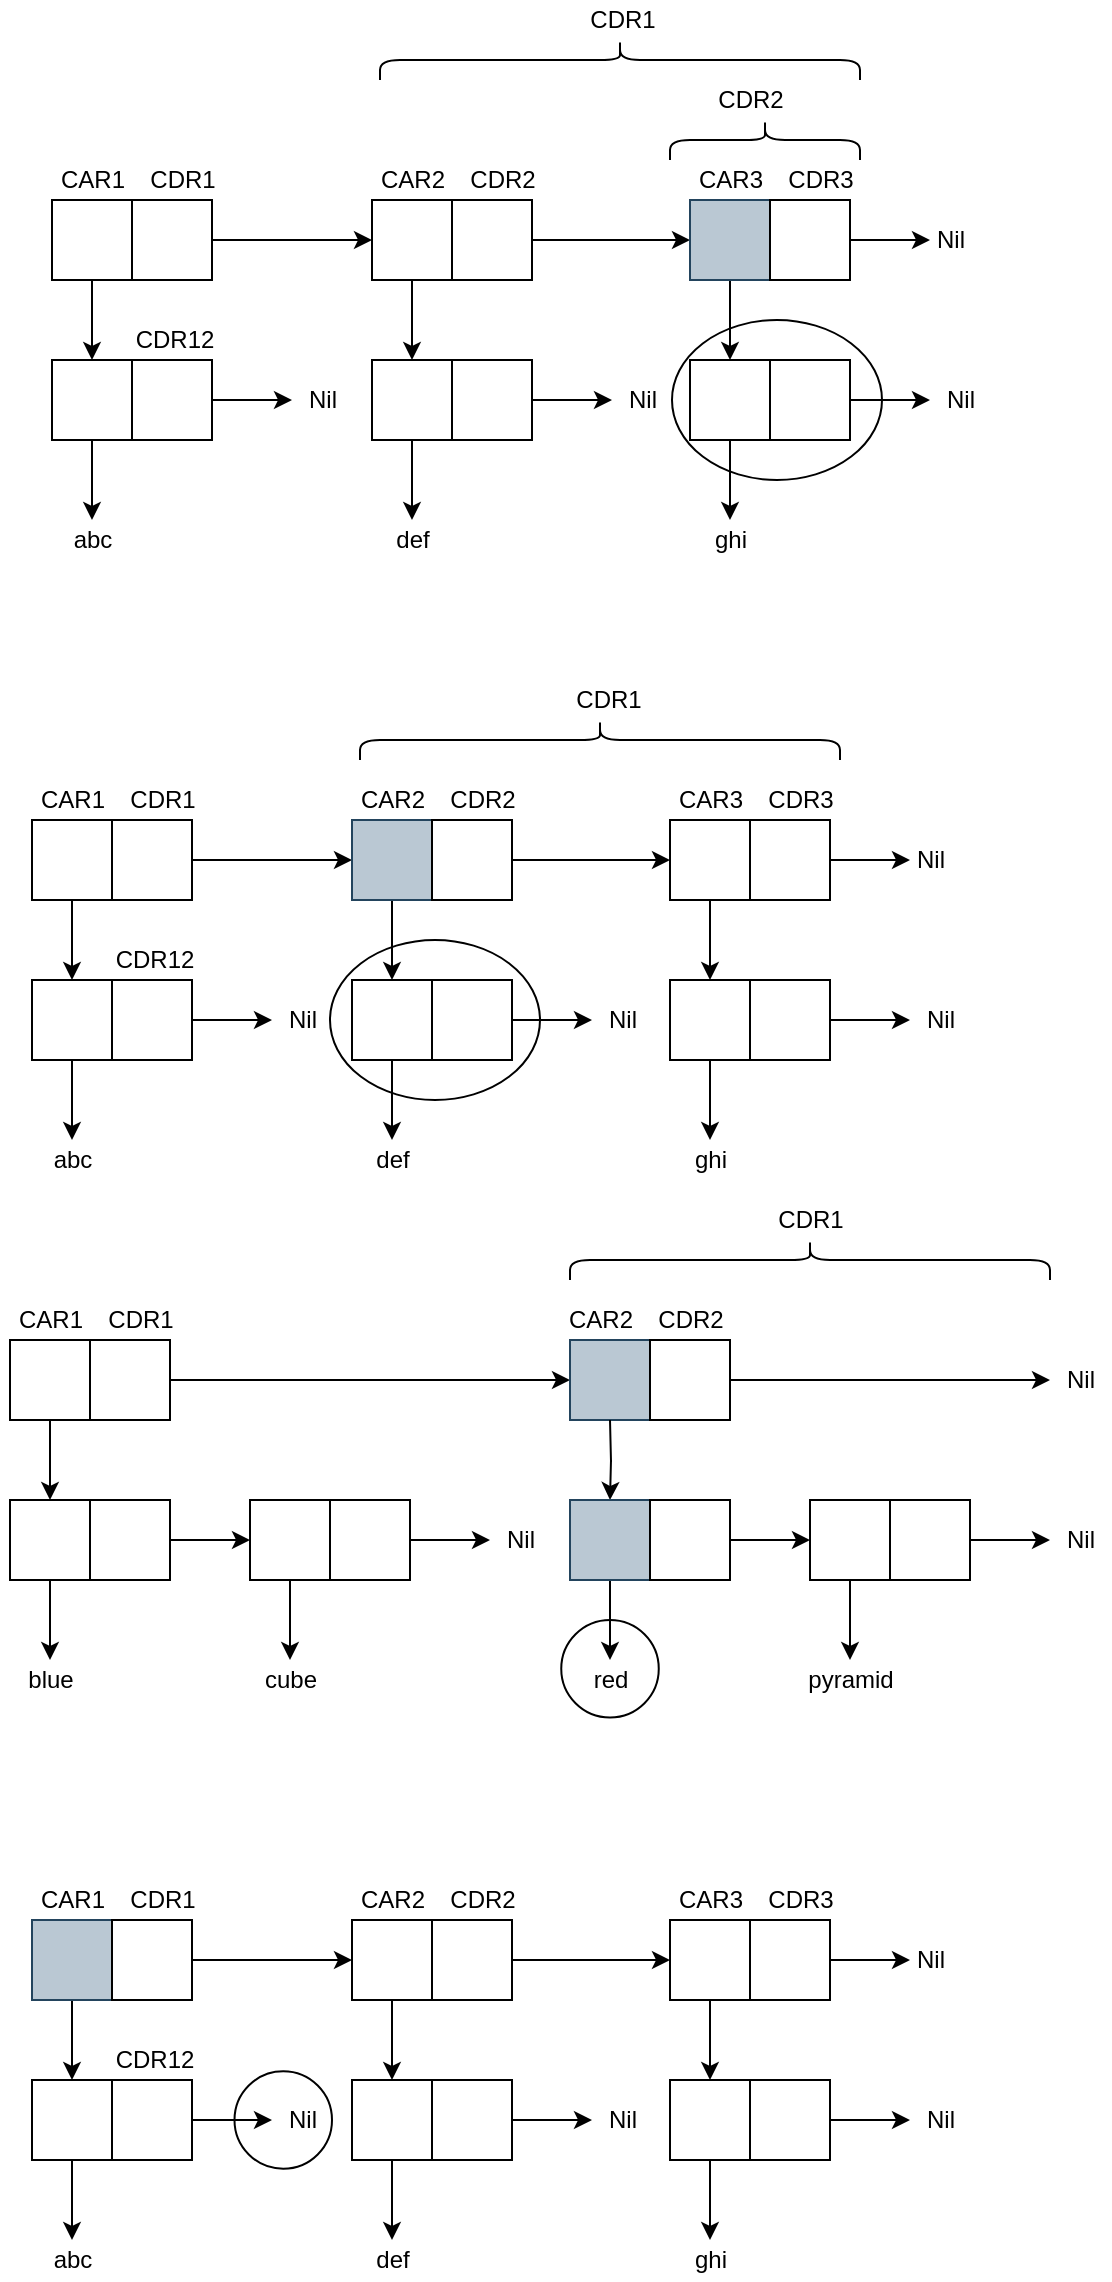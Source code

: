 <mxfile version="13.0.3" type="device"><diagram id="3GHeNU__nRBz_EKlBire" name="Page-1"><mxGraphModel dx="1422" dy="821" grid="1" gridSize="10" guides="1" tooltips="1" connect="1" arrows="1" fold="1" page="1" pageScale="1" pageWidth="827" pageHeight="1169" math="0" shadow="0"><root><mxCell id="0"/><mxCell id="1" parent="0"/><mxCell id="NTrMgIP-Y3dmmtx042QM-3" style="edgeStyle=orthogonalEdgeStyle;rounded=0;orthogonalLoop=1;jettySize=auto;html=1;exitX=0.5;exitY=1;exitDx=0;exitDy=0;" edge="1" parent="1" source="NTrMgIP-Y3dmmtx042QM-1"><mxGeometry relative="1" as="geometry"><mxPoint x="85" y="760" as="targetPoint"/></mxGeometry></mxCell><mxCell id="NTrMgIP-Y3dmmtx042QM-1" value="" style="rounded=0;whiteSpace=wrap;html=1;" vertex="1" parent="1"><mxGeometry x="65" y="680" width="40" height="40" as="geometry"/></mxCell><mxCell id="NTrMgIP-Y3dmmtx042QM-15" style="edgeStyle=orthogonalEdgeStyle;rounded=0;orthogonalLoop=1;jettySize=auto;html=1;exitX=1;exitY=0.5;exitDx=0;exitDy=0;" edge="1" parent="1" source="NTrMgIP-Y3dmmtx042QM-2"><mxGeometry relative="1" as="geometry"><mxPoint x="345" y="700" as="targetPoint"/></mxGeometry></mxCell><mxCell id="NTrMgIP-Y3dmmtx042QM-2" value="" style="rounded=0;whiteSpace=wrap;html=1;" vertex="1" parent="1"><mxGeometry x="105" y="680" width="40" height="40" as="geometry"/></mxCell><mxCell id="NTrMgIP-Y3dmmtx042QM-6" style="edgeStyle=orthogonalEdgeStyle;rounded=0;orthogonalLoop=1;jettySize=auto;html=1;exitX=0.5;exitY=1;exitDx=0;exitDy=0;" edge="1" parent="1" source="NTrMgIP-Y3dmmtx042QM-4"><mxGeometry relative="1" as="geometry"><mxPoint x="85" y="840" as="targetPoint"/></mxGeometry></mxCell><mxCell id="NTrMgIP-Y3dmmtx042QM-4" value="" style="rounded=0;whiteSpace=wrap;html=1;" vertex="1" parent="1"><mxGeometry x="65" y="760" width="40" height="40" as="geometry"/></mxCell><mxCell id="NTrMgIP-Y3dmmtx042QM-8" style="edgeStyle=orthogonalEdgeStyle;rounded=0;orthogonalLoop=1;jettySize=auto;html=1;exitX=1;exitY=0.5;exitDx=0;exitDy=0;" edge="1" parent="1" source="NTrMgIP-Y3dmmtx042QM-5"><mxGeometry relative="1" as="geometry"><mxPoint x="185" y="780" as="targetPoint"/></mxGeometry></mxCell><mxCell id="NTrMgIP-Y3dmmtx042QM-5" value="" style="rounded=0;whiteSpace=wrap;html=1;" vertex="1" parent="1"><mxGeometry x="105" y="760" width="40" height="40" as="geometry"/></mxCell><mxCell id="NTrMgIP-Y3dmmtx042QM-7" value="blue" style="text;html=1;align=center;verticalAlign=middle;resizable=0;points=[];autosize=1;" vertex="1" parent="1"><mxGeometry x="65" y="840" width="40" height="20" as="geometry"/></mxCell><mxCell id="NTrMgIP-Y3dmmtx042QM-12" style="edgeStyle=orthogonalEdgeStyle;rounded=0;orthogonalLoop=1;jettySize=auto;html=1;exitX=0.5;exitY=1;exitDx=0;exitDy=0;entryX=0.5;entryY=0;entryDx=0;entryDy=0;entryPerimeter=0;" edge="1" parent="1" source="NTrMgIP-Y3dmmtx042QM-9" target="NTrMgIP-Y3dmmtx042QM-11"><mxGeometry relative="1" as="geometry"/></mxCell><mxCell id="NTrMgIP-Y3dmmtx042QM-9" value="" style="rounded=0;whiteSpace=wrap;html=1;" vertex="1" parent="1"><mxGeometry x="185" y="760" width="40" height="40" as="geometry"/></mxCell><mxCell id="NTrMgIP-Y3dmmtx042QM-13" style="edgeStyle=orthogonalEdgeStyle;rounded=0;orthogonalLoop=1;jettySize=auto;html=1;exitX=1;exitY=0.5;exitDx=0;exitDy=0;" edge="1" parent="1" source="NTrMgIP-Y3dmmtx042QM-10"><mxGeometry relative="1" as="geometry"><mxPoint x="305" y="780" as="targetPoint"/></mxGeometry></mxCell><mxCell id="NTrMgIP-Y3dmmtx042QM-10" value="" style="rounded=0;whiteSpace=wrap;html=1;" vertex="1" parent="1"><mxGeometry x="225" y="760" width="40" height="40" as="geometry"/></mxCell><mxCell id="NTrMgIP-Y3dmmtx042QM-11" value="cube" style="text;html=1;align=center;verticalAlign=middle;resizable=0;points=[];autosize=1;" vertex="1" parent="1"><mxGeometry x="185" y="840" width="40" height="20" as="geometry"/></mxCell><mxCell id="NTrMgIP-Y3dmmtx042QM-14" value="Nil" style="text;html=1;align=center;verticalAlign=middle;resizable=0;points=[];autosize=1;" vertex="1" parent="1"><mxGeometry x="305" y="770" width="30" height="20" as="geometry"/></mxCell><mxCell id="NTrMgIP-Y3dmmtx042QM-16" value="" style="rounded=0;whiteSpace=wrap;html=1;fillColor=#bac8d3;strokeColor=#23445d;" vertex="1" parent="1"><mxGeometry x="345" y="680" width="40" height="40" as="geometry"/></mxCell><mxCell id="NTrMgIP-Y3dmmtx042QM-30" style="edgeStyle=orthogonalEdgeStyle;rounded=0;orthogonalLoop=1;jettySize=auto;html=1;exitX=1;exitY=0.5;exitDx=0;exitDy=0;" edge="1" parent="1" source="NTrMgIP-Y3dmmtx042QM-17"><mxGeometry relative="1" as="geometry"><mxPoint x="585" y="700" as="targetPoint"/></mxGeometry></mxCell><mxCell id="NTrMgIP-Y3dmmtx042QM-17" value="" style="rounded=0;whiteSpace=wrap;html=1;" vertex="1" parent="1"><mxGeometry x="385" y="680" width="40" height="40" as="geometry"/></mxCell><mxCell id="NTrMgIP-Y3dmmtx042QM-18" style="edgeStyle=orthogonalEdgeStyle;rounded=0;orthogonalLoop=1;jettySize=auto;html=1;exitX=0.5;exitY=1;exitDx=0;exitDy=0;" edge="1" parent="1"><mxGeometry relative="1" as="geometry"><mxPoint x="365" y="760" as="targetPoint"/><mxPoint x="365" y="720" as="sourcePoint"/></mxGeometry></mxCell><mxCell id="NTrMgIP-Y3dmmtx042QM-19" style="edgeStyle=orthogonalEdgeStyle;rounded=0;orthogonalLoop=1;jettySize=auto;html=1;exitX=0.5;exitY=1;exitDx=0;exitDy=0;" edge="1" parent="1" source="NTrMgIP-Y3dmmtx042QM-20"><mxGeometry relative="1" as="geometry"><mxPoint x="365" y="840" as="targetPoint"/></mxGeometry></mxCell><mxCell id="NTrMgIP-Y3dmmtx042QM-20" value="" style="rounded=0;whiteSpace=wrap;html=1;fillColor=#bac8d3;strokeColor=#23445d;" vertex="1" parent="1"><mxGeometry x="345" y="760" width="40" height="40" as="geometry"/></mxCell><mxCell id="NTrMgIP-Y3dmmtx042QM-21" style="edgeStyle=orthogonalEdgeStyle;rounded=0;orthogonalLoop=1;jettySize=auto;html=1;exitX=1;exitY=0.5;exitDx=0;exitDy=0;" edge="1" parent="1" source="NTrMgIP-Y3dmmtx042QM-22"><mxGeometry relative="1" as="geometry"><mxPoint x="465" y="780" as="targetPoint"/></mxGeometry></mxCell><mxCell id="NTrMgIP-Y3dmmtx042QM-22" value="" style="rounded=0;whiteSpace=wrap;html=1;" vertex="1" parent="1"><mxGeometry x="385" y="760" width="40" height="40" as="geometry"/></mxCell><mxCell id="NTrMgIP-Y3dmmtx042QM-23" value="red" style="text;html=1;align=center;verticalAlign=middle;resizable=0;points=[];autosize=1;" vertex="1" parent="1"><mxGeometry x="350" y="840" width="30" height="20" as="geometry"/></mxCell><mxCell id="NTrMgIP-Y3dmmtx042QM-24" style="edgeStyle=orthogonalEdgeStyle;rounded=0;orthogonalLoop=1;jettySize=auto;html=1;exitX=0.5;exitY=1;exitDx=0;exitDy=0;entryX=0.5;entryY=0;entryDx=0;entryDy=0;entryPerimeter=0;" edge="1" parent="1" source="NTrMgIP-Y3dmmtx042QM-25" target="NTrMgIP-Y3dmmtx042QM-28"><mxGeometry relative="1" as="geometry"/></mxCell><mxCell id="NTrMgIP-Y3dmmtx042QM-25" value="" style="rounded=0;whiteSpace=wrap;html=1;" vertex="1" parent="1"><mxGeometry x="465" y="760" width="40" height="40" as="geometry"/></mxCell><mxCell id="NTrMgIP-Y3dmmtx042QM-26" style="edgeStyle=orthogonalEdgeStyle;rounded=0;orthogonalLoop=1;jettySize=auto;html=1;exitX=1;exitY=0.5;exitDx=0;exitDy=0;" edge="1" parent="1" source="NTrMgIP-Y3dmmtx042QM-27"><mxGeometry relative="1" as="geometry"><mxPoint x="585" y="780" as="targetPoint"/></mxGeometry></mxCell><mxCell id="NTrMgIP-Y3dmmtx042QM-27" value="" style="rounded=0;whiteSpace=wrap;html=1;" vertex="1" parent="1"><mxGeometry x="505" y="760" width="40" height="40" as="geometry"/></mxCell><mxCell id="NTrMgIP-Y3dmmtx042QM-28" value="pyramid" style="text;html=1;align=center;verticalAlign=middle;resizable=0;points=[];autosize=1;" vertex="1" parent="1"><mxGeometry x="455" y="840" width="60" height="20" as="geometry"/></mxCell><mxCell id="NTrMgIP-Y3dmmtx042QM-29" value="Nil" style="text;html=1;align=center;verticalAlign=middle;resizable=0;points=[];autosize=1;" vertex="1" parent="1"><mxGeometry x="585" y="770" width="30" height="20" as="geometry"/></mxCell><mxCell id="NTrMgIP-Y3dmmtx042QM-31" value="Nil" style="text;html=1;align=center;verticalAlign=middle;resizable=0;points=[];autosize=1;" vertex="1" parent="1"><mxGeometry x="585" y="690" width="30" height="20" as="geometry"/></mxCell><mxCell id="NTrMgIP-Y3dmmtx042QM-32" value="" style="shape=curlyBracket;whiteSpace=wrap;html=1;rounded=1;rotation=90;" vertex="1" parent="1"><mxGeometry x="455" y="520" width="20" height="240" as="geometry"/></mxCell><mxCell id="NTrMgIP-Y3dmmtx042QM-33" value="CDR1" style="text;html=1;align=center;verticalAlign=middle;resizable=0;points=[];autosize=1;" vertex="1" parent="1"><mxGeometry x="440" y="610" width="50" height="20" as="geometry"/></mxCell><mxCell id="NTrMgIP-Y3dmmtx042QM-34" value="CDR1" style="text;html=1;align=center;verticalAlign=middle;resizable=0;points=[];autosize=1;" vertex="1" parent="1"><mxGeometry x="105" y="660" width="50" height="20" as="geometry"/></mxCell><mxCell id="NTrMgIP-Y3dmmtx042QM-35" value="CAR1" style="text;html=1;align=center;verticalAlign=middle;resizable=0;points=[];autosize=1;" vertex="1" parent="1"><mxGeometry x="60" y="660" width="50" height="20" as="geometry"/></mxCell><mxCell id="NTrMgIP-Y3dmmtx042QM-36" value="CDR2" style="text;html=1;align=center;verticalAlign=middle;resizable=0;points=[];autosize=1;" vertex="1" parent="1"><mxGeometry x="380" y="660" width="50" height="20" as="geometry"/></mxCell><mxCell id="NTrMgIP-Y3dmmtx042QM-37" value="CAR2" style="text;html=1;align=center;verticalAlign=middle;resizable=0;points=[];autosize=1;" vertex="1" parent="1"><mxGeometry x="335" y="660" width="50" height="20" as="geometry"/></mxCell><mxCell id="NTrMgIP-Y3dmmtx042QM-39" value="" style="ellipse;whiteSpace=wrap;html=1;aspect=fixed;fillOpacity=0;" vertex="1" parent="1"><mxGeometry x="340.63" y="820" width="48.75" height="48.75" as="geometry"/></mxCell><mxCell id="NTrMgIP-Y3dmmtx042QM-44" style="edgeStyle=orthogonalEdgeStyle;rounded=0;orthogonalLoop=1;jettySize=auto;html=1;exitX=0.5;exitY=1;exitDx=0;exitDy=0;" edge="1" parent="1" source="NTrMgIP-Y3dmmtx042QM-45"><mxGeometry relative="1" as="geometry"><mxPoint x="96" y="1050" as="targetPoint"/></mxGeometry></mxCell><mxCell id="NTrMgIP-Y3dmmtx042QM-45" value="" style="rounded=0;whiteSpace=wrap;html=1;fillColor=#bac8d3;strokeColor=#23445d;" vertex="1" parent="1"><mxGeometry x="76" y="970" width="40" height="40" as="geometry"/></mxCell><mxCell id="NTrMgIP-Y3dmmtx042QM-46" style="edgeStyle=orthogonalEdgeStyle;rounded=0;orthogonalLoop=1;jettySize=auto;html=1;exitX=1;exitY=0.5;exitDx=0;exitDy=0;entryX=0;entryY=0.5;entryDx=0;entryDy=0;" edge="1" parent="1" source="NTrMgIP-Y3dmmtx042QM-47" target="NTrMgIP-Y3dmmtx042QM-94"><mxGeometry relative="1" as="geometry"><mxPoint x="241" y="990" as="targetPoint"/></mxGeometry></mxCell><mxCell id="NTrMgIP-Y3dmmtx042QM-47" value="" style="rounded=0;whiteSpace=wrap;html=1;" vertex="1" parent="1"><mxGeometry x="116" y="970" width="40" height="40" as="geometry"/></mxCell><mxCell id="NTrMgIP-Y3dmmtx042QM-48" style="edgeStyle=orthogonalEdgeStyle;rounded=0;orthogonalLoop=1;jettySize=auto;html=1;exitX=0.5;exitY=1;exitDx=0;exitDy=0;" edge="1" parent="1" source="NTrMgIP-Y3dmmtx042QM-49"><mxGeometry relative="1" as="geometry"><mxPoint x="96" y="1130" as="targetPoint"/></mxGeometry></mxCell><mxCell id="NTrMgIP-Y3dmmtx042QM-49" value="" style="rounded=0;whiteSpace=wrap;html=1;" vertex="1" parent="1"><mxGeometry x="76" y="1050" width="40" height="40" as="geometry"/></mxCell><mxCell id="NTrMgIP-Y3dmmtx042QM-50" style="edgeStyle=orthogonalEdgeStyle;rounded=0;orthogonalLoop=1;jettySize=auto;html=1;exitX=1;exitY=0.5;exitDx=0;exitDy=0;" edge="1" parent="1" source="NTrMgIP-Y3dmmtx042QM-51"><mxGeometry relative="1" as="geometry"><mxPoint x="196" y="1070" as="targetPoint"/></mxGeometry></mxCell><mxCell id="NTrMgIP-Y3dmmtx042QM-51" value="" style="rounded=0;whiteSpace=wrap;html=1;" vertex="1" parent="1"><mxGeometry x="116" y="1050" width="40" height="40" as="geometry"/></mxCell><mxCell id="NTrMgIP-Y3dmmtx042QM-52" value="abc" style="text;html=1;align=center;verticalAlign=middle;resizable=0;points=[];autosize=1;" vertex="1" parent="1"><mxGeometry x="81" y="1130" width="30" height="20" as="geometry"/></mxCell><mxCell id="NTrMgIP-Y3dmmtx042QM-53" style="edgeStyle=orthogonalEdgeStyle;rounded=0;orthogonalLoop=1;jettySize=auto;html=1;exitX=0.5;exitY=1;exitDx=0;exitDy=0;entryX=0.5;entryY=0;entryDx=0;entryDy=0;entryPerimeter=0;" edge="1" parent="1" target="NTrMgIP-Y3dmmtx042QM-57"><mxGeometry relative="1" as="geometry"><mxPoint x="215" y="550" as="sourcePoint"/></mxGeometry></mxCell><mxCell id="NTrMgIP-Y3dmmtx042QM-58" value="Nil" style="text;html=1;align=center;verticalAlign=middle;resizable=0;points=[];autosize=1;" vertex="1" parent="1"><mxGeometry x="196" y="1060" width="30" height="20" as="geometry"/></mxCell><mxCell id="NTrMgIP-Y3dmmtx042QM-76" value="CDR1" style="text;html=1;align=center;verticalAlign=middle;resizable=0;points=[];autosize=1;" vertex="1" parent="1"><mxGeometry x="116" y="950" width="50" height="20" as="geometry"/></mxCell><mxCell id="NTrMgIP-Y3dmmtx042QM-77" value="CAR1" style="text;html=1;align=center;verticalAlign=middle;resizable=0;points=[];autosize=1;" vertex="1" parent="1"><mxGeometry x="71" y="950" width="50" height="20" as="geometry"/></mxCell><mxCell id="NTrMgIP-Y3dmmtx042QM-93" style="edgeStyle=orthogonalEdgeStyle;rounded=0;orthogonalLoop=1;jettySize=auto;html=1;exitX=0.5;exitY=1;exitDx=0;exitDy=0;" edge="1" parent="1" source="NTrMgIP-Y3dmmtx042QM-94"><mxGeometry relative="1" as="geometry"><mxPoint x="256" y="1050" as="targetPoint"/></mxGeometry></mxCell><mxCell id="NTrMgIP-Y3dmmtx042QM-94" value="" style="rounded=0;whiteSpace=wrap;html=1;" vertex="1" parent="1"><mxGeometry x="236" y="970" width="40" height="40" as="geometry"/></mxCell><mxCell id="NTrMgIP-Y3dmmtx042QM-116" style="edgeStyle=orthogonalEdgeStyle;rounded=0;orthogonalLoop=1;jettySize=auto;html=1;exitX=1;exitY=0.5;exitDx=0;exitDy=0;entryX=0;entryY=0.5;entryDx=0;entryDy=0;" edge="1" parent="1" source="NTrMgIP-Y3dmmtx042QM-96" target="NTrMgIP-Y3dmmtx042QM-106"><mxGeometry relative="1" as="geometry"/></mxCell><mxCell id="NTrMgIP-Y3dmmtx042QM-96" value="" style="rounded=0;whiteSpace=wrap;html=1;" vertex="1" parent="1"><mxGeometry x="276" y="970" width="40" height="40" as="geometry"/></mxCell><mxCell id="NTrMgIP-Y3dmmtx042QM-97" style="edgeStyle=orthogonalEdgeStyle;rounded=0;orthogonalLoop=1;jettySize=auto;html=1;exitX=0.5;exitY=1;exitDx=0;exitDy=0;" edge="1" parent="1" source="NTrMgIP-Y3dmmtx042QM-98"><mxGeometry relative="1" as="geometry"><mxPoint x="256" y="1130" as="targetPoint"/></mxGeometry></mxCell><mxCell id="NTrMgIP-Y3dmmtx042QM-98" value="" style="rounded=0;whiteSpace=wrap;html=1;" vertex="1" parent="1"><mxGeometry x="236" y="1050" width="40" height="40" as="geometry"/></mxCell><mxCell id="NTrMgIP-Y3dmmtx042QM-99" style="edgeStyle=orthogonalEdgeStyle;rounded=0;orthogonalLoop=1;jettySize=auto;html=1;exitX=1;exitY=0.5;exitDx=0;exitDy=0;" edge="1" parent="1" source="NTrMgIP-Y3dmmtx042QM-100"><mxGeometry relative="1" as="geometry"><mxPoint x="356" y="1070" as="targetPoint"/></mxGeometry></mxCell><mxCell id="NTrMgIP-Y3dmmtx042QM-100" value="" style="rounded=0;whiteSpace=wrap;html=1;" vertex="1" parent="1"><mxGeometry x="276" y="1050" width="40" height="40" as="geometry"/></mxCell><mxCell id="NTrMgIP-Y3dmmtx042QM-101" value="def" style="text;html=1;align=center;verticalAlign=middle;resizable=0;points=[];autosize=1;" vertex="1" parent="1"><mxGeometry x="241" y="1130" width="30" height="20" as="geometry"/></mxCell><mxCell id="NTrMgIP-Y3dmmtx042QM-102" value="Nil" style="text;html=1;align=center;verticalAlign=middle;resizable=0;points=[];autosize=1;" vertex="1" parent="1"><mxGeometry x="356" y="1060" width="30" height="20" as="geometry"/></mxCell><mxCell id="NTrMgIP-Y3dmmtx042QM-103" value="CDR2" style="text;html=1;align=center;verticalAlign=middle;resizable=0;points=[];autosize=1;" vertex="1" parent="1"><mxGeometry x="276" y="950" width="50" height="20" as="geometry"/></mxCell><mxCell id="NTrMgIP-Y3dmmtx042QM-104" value="CAR2" style="text;html=1;align=center;verticalAlign=middle;resizable=0;points=[];autosize=1;" vertex="1" parent="1"><mxGeometry x="231" y="950" width="50" height="20" as="geometry"/></mxCell><mxCell id="NTrMgIP-Y3dmmtx042QM-105" style="edgeStyle=orthogonalEdgeStyle;rounded=0;orthogonalLoop=1;jettySize=auto;html=1;exitX=0.5;exitY=1;exitDx=0;exitDy=0;" edge="1" parent="1" source="NTrMgIP-Y3dmmtx042QM-106"><mxGeometry relative="1" as="geometry"><mxPoint x="415" y="1050" as="targetPoint"/></mxGeometry></mxCell><mxCell id="NTrMgIP-Y3dmmtx042QM-106" value="" style="rounded=0;whiteSpace=wrap;html=1;" vertex="1" parent="1"><mxGeometry x="395" y="970" width="40" height="40" as="geometry"/></mxCell><mxCell id="NTrMgIP-Y3dmmtx042QM-117" style="edgeStyle=orthogonalEdgeStyle;rounded=0;orthogonalLoop=1;jettySize=auto;html=1;exitX=1;exitY=0.5;exitDx=0;exitDy=0;" edge="1" parent="1" source="NTrMgIP-Y3dmmtx042QM-107"><mxGeometry relative="1" as="geometry"><mxPoint x="515" y="990" as="targetPoint"/></mxGeometry></mxCell><mxCell id="NTrMgIP-Y3dmmtx042QM-107" value="" style="rounded=0;whiteSpace=wrap;html=1;" vertex="1" parent="1"><mxGeometry x="435" y="970" width="40" height="40" as="geometry"/></mxCell><mxCell id="NTrMgIP-Y3dmmtx042QM-108" style="edgeStyle=orthogonalEdgeStyle;rounded=0;orthogonalLoop=1;jettySize=auto;html=1;exitX=0.5;exitY=1;exitDx=0;exitDy=0;" edge="1" parent="1" source="NTrMgIP-Y3dmmtx042QM-109"><mxGeometry relative="1" as="geometry"><mxPoint x="415" y="1130" as="targetPoint"/></mxGeometry></mxCell><mxCell id="NTrMgIP-Y3dmmtx042QM-109" value="" style="rounded=0;whiteSpace=wrap;html=1;" vertex="1" parent="1"><mxGeometry x="395" y="1050" width="40" height="40" as="geometry"/></mxCell><mxCell id="NTrMgIP-Y3dmmtx042QM-110" style="edgeStyle=orthogonalEdgeStyle;rounded=0;orthogonalLoop=1;jettySize=auto;html=1;exitX=1;exitY=0.5;exitDx=0;exitDy=0;" edge="1" parent="1" source="NTrMgIP-Y3dmmtx042QM-111"><mxGeometry relative="1" as="geometry"><mxPoint x="515" y="1070" as="targetPoint"/></mxGeometry></mxCell><mxCell id="NTrMgIP-Y3dmmtx042QM-111" value="" style="rounded=0;whiteSpace=wrap;html=1;" vertex="1" parent="1"><mxGeometry x="435" y="1050" width="40" height="40" as="geometry"/></mxCell><mxCell id="NTrMgIP-Y3dmmtx042QM-112" value="ghi" style="text;html=1;align=center;verticalAlign=middle;resizable=0;points=[];autosize=1;" vertex="1" parent="1"><mxGeometry x="400" y="1130" width="30" height="20" as="geometry"/></mxCell><mxCell id="NTrMgIP-Y3dmmtx042QM-113" value="Nil" style="text;html=1;align=center;verticalAlign=middle;resizable=0;points=[];autosize=1;" vertex="1" parent="1"><mxGeometry x="515" y="1060" width="30" height="20" as="geometry"/></mxCell><mxCell id="NTrMgIP-Y3dmmtx042QM-114" value="CDR3" style="text;html=1;align=center;verticalAlign=middle;resizable=0;points=[];autosize=1;" vertex="1" parent="1"><mxGeometry x="435" y="950" width="50" height="20" as="geometry"/></mxCell><mxCell id="NTrMgIP-Y3dmmtx042QM-115" value="CAR3" style="text;html=1;align=center;verticalAlign=middle;resizable=0;points=[];autosize=1;" vertex="1" parent="1"><mxGeometry x="390" y="950" width="50" height="20" as="geometry"/></mxCell><mxCell id="NTrMgIP-Y3dmmtx042QM-118" value="Nil" style="text;html=1;align=center;verticalAlign=middle;resizable=0;points=[];autosize=1;" vertex="1" parent="1"><mxGeometry x="510" y="980" width="30" height="20" as="geometry"/></mxCell><mxCell id="NTrMgIP-Y3dmmtx042QM-119" value="" style="ellipse;whiteSpace=wrap;html=1;aspect=fixed;fillOpacity=0;" vertex="1" parent="1"><mxGeometry x="177.25" y="1045.63" width="48.75" height="48.75" as="geometry"/></mxCell><mxCell id="NTrMgIP-Y3dmmtx042QM-120" value="CDR12" style="text;html=1;align=center;verticalAlign=middle;resizable=0;points=[];autosize=1;" vertex="1" parent="1"><mxGeometry x="112" y="1030" width="50" height="20" as="geometry"/></mxCell><mxCell id="NTrMgIP-Y3dmmtx042QM-121" style="edgeStyle=orthogonalEdgeStyle;rounded=0;orthogonalLoop=1;jettySize=auto;html=1;exitX=0.5;exitY=1;exitDx=0;exitDy=0;" edge="1" parent="1" source="NTrMgIP-Y3dmmtx042QM-122"><mxGeometry relative="1" as="geometry"><mxPoint x="96" y="500" as="targetPoint"/></mxGeometry></mxCell><mxCell id="NTrMgIP-Y3dmmtx042QM-122" value="" style="rounded=0;whiteSpace=wrap;html=1;" vertex="1" parent="1"><mxGeometry x="76" y="420" width="40" height="40" as="geometry"/></mxCell><mxCell id="NTrMgIP-Y3dmmtx042QM-123" style="edgeStyle=orthogonalEdgeStyle;rounded=0;orthogonalLoop=1;jettySize=auto;html=1;exitX=1;exitY=0.5;exitDx=0;exitDy=0;entryX=0;entryY=0.5;entryDx=0;entryDy=0;" edge="1" parent="1" source="NTrMgIP-Y3dmmtx042QM-124" target="NTrMgIP-Y3dmmtx042QM-134"><mxGeometry relative="1" as="geometry"><mxPoint x="241" y="440" as="targetPoint"/></mxGeometry></mxCell><mxCell id="NTrMgIP-Y3dmmtx042QM-124" value="" style="rounded=0;whiteSpace=wrap;html=1;" vertex="1" parent="1"><mxGeometry x="116" y="420" width="40" height="40" as="geometry"/></mxCell><mxCell id="NTrMgIP-Y3dmmtx042QM-125" style="edgeStyle=orthogonalEdgeStyle;rounded=0;orthogonalLoop=1;jettySize=auto;html=1;exitX=0.5;exitY=1;exitDx=0;exitDy=0;" edge="1" parent="1" source="NTrMgIP-Y3dmmtx042QM-126"><mxGeometry relative="1" as="geometry"><mxPoint x="96" y="580" as="targetPoint"/></mxGeometry></mxCell><mxCell id="NTrMgIP-Y3dmmtx042QM-126" value="" style="rounded=0;whiteSpace=wrap;html=1;" vertex="1" parent="1"><mxGeometry x="76" y="500" width="40" height="40" as="geometry"/></mxCell><mxCell id="NTrMgIP-Y3dmmtx042QM-127" style="edgeStyle=orthogonalEdgeStyle;rounded=0;orthogonalLoop=1;jettySize=auto;html=1;exitX=1;exitY=0.5;exitDx=0;exitDy=0;" edge="1" parent="1" source="NTrMgIP-Y3dmmtx042QM-128"><mxGeometry relative="1" as="geometry"><mxPoint x="196" y="520" as="targetPoint"/></mxGeometry></mxCell><mxCell id="NTrMgIP-Y3dmmtx042QM-128" value="" style="rounded=0;whiteSpace=wrap;html=1;" vertex="1" parent="1"><mxGeometry x="116" y="500" width="40" height="40" as="geometry"/></mxCell><mxCell id="NTrMgIP-Y3dmmtx042QM-129" value="abc" style="text;html=1;align=center;verticalAlign=middle;resizable=0;points=[];autosize=1;" vertex="1" parent="1"><mxGeometry x="81" y="580" width="30" height="20" as="geometry"/></mxCell><mxCell id="NTrMgIP-Y3dmmtx042QM-130" value="Nil" style="text;html=1;align=center;verticalAlign=middle;resizable=0;points=[];autosize=1;" vertex="1" parent="1"><mxGeometry x="196" y="510" width="30" height="20" as="geometry"/></mxCell><mxCell id="NTrMgIP-Y3dmmtx042QM-131" value="CDR1" style="text;html=1;align=center;verticalAlign=middle;resizable=0;points=[];autosize=1;" vertex="1" parent="1"><mxGeometry x="116" y="400" width="50" height="20" as="geometry"/></mxCell><mxCell id="NTrMgIP-Y3dmmtx042QM-132" value="CAR1" style="text;html=1;align=center;verticalAlign=middle;resizable=0;points=[];autosize=1;" vertex="1" parent="1"><mxGeometry x="71" y="400" width="50" height="20" as="geometry"/></mxCell><mxCell id="NTrMgIP-Y3dmmtx042QM-133" style="edgeStyle=orthogonalEdgeStyle;rounded=0;orthogonalLoop=1;jettySize=auto;html=1;exitX=0.5;exitY=1;exitDx=0;exitDy=0;" edge="1" parent="1" source="NTrMgIP-Y3dmmtx042QM-134"><mxGeometry relative="1" as="geometry"><mxPoint x="256" y="500" as="targetPoint"/></mxGeometry></mxCell><mxCell id="NTrMgIP-Y3dmmtx042QM-134" value="" style="rounded=0;whiteSpace=wrap;html=1;fillColor=#bac8d3;strokeColor=#23445d;" vertex="1" parent="1"><mxGeometry x="236" y="420" width="40" height="40" as="geometry"/></mxCell><mxCell id="NTrMgIP-Y3dmmtx042QM-135" style="edgeStyle=orthogonalEdgeStyle;rounded=0;orthogonalLoop=1;jettySize=auto;html=1;exitX=1;exitY=0.5;exitDx=0;exitDy=0;entryX=0;entryY=0.5;entryDx=0;entryDy=0;" edge="1" parent="1" source="NTrMgIP-Y3dmmtx042QM-136" target="NTrMgIP-Y3dmmtx042QM-146"><mxGeometry relative="1" as="geometry"/></mxCell><mxCell id="NTrMgIP-Y3dmmtx042QM-136" value="" style="rounded=0;whiteSpace=wrap;html=1;" vertex="1" parent="1"><mxGeometry x="276" y="420" width="40" height="40" as="geometry"/></mxCell><mxCell id="NTrMgIP-Y3dmmtx042QM-137" style="edgeStyle=orthogonalEdgeStyle;rounded=0;orthogonalLoop=1;jettySize=auto;html=1;exitX=0.5;exitY=1;exitDx=0;exitDy=0;" edge="1" parent="1" source="NTrMgIP-Y3dmmtx042QM-138"><mxGeometry relative="1" as="geometry"><mxPoint x="256" y="580" as="targetPoint"/></mxGeometry></mxCell><mxCell id="NTrMgIP-Y3dmmtx042QM-138" value="" style="rounded=0;whiteSpace=wrap;html=1;" vertex="1" parent="1"><mxGeometry x="236" y="500" width="40" height="40" as="geometry"/></mxCell><mxCell id="NTrMgIP-Y3dmmtx042QM-139" style="edgeStyle=orthogonalEdgeStyle;rounded=0;orthogonalLoop=1;jettySize=auto;html=1;exitX=1;exitY=0.5;exitDx=0;exitDy=0;" edge="1" parent="1" source="NTrMgIP-Y3dmmtx042QM-140"><mxGeometry relative="1" as="geometry"><mxPoint x="356" y="520" as="targetPoint"/></mxGeometry></mxCell><mxCell id="NTrMgIP-Y3dmmtx042QM-140" value="" style="rounded=0;whiteSpace=wrap;html=1;" vertex="1" parent="1"><mxGeometry x="276" y="500" width="40" height="40" as="geometry"/></mxCell><mxCell id="NTrMgIP-Y3dmmtx042QM-141" value="def" style="text;html=1;align=center;verticalAlign=middle;resizable=0;points=[];autosize=1;" vertex="1" parent="1"><mxGeometry x="241" y="580" width="30" height="20" as="geometry"/></mxCell><mxCell id="NTrMgIP-Y3dmmtx042QM-142" value="Nil" style="text;html=1;align=center;verticalAlign=middle;resizable=0;points=[];autosize=1;" vertex="1" parent="1"><mxGeometry x="356" y="510" width="30" height="20" as="geometry"/></mxCell><mxCell id="NTrMgIP-Y3dmmtx042QM-143" value="CDR2" style="text;html=1;align=center;verticalAlign=middle;resizable=0;points=[];autosize=1;" vertex="1" parent="1"><mxGeometry x="276" y="400" width="50" height="20" as="geometry"/></mxCell><mxCell id="NTrMgIP-Y3dmmtx042QM-144" value="CAR2" style="text;html=1;align=center;verticalAlign=middle;resizable=0;points=[];autosize=1;" vertex="1" parent="1"><mxGeometry x="231" y="400" width="50" height="20" as="geometry"/></mxCell><mxCell id="NTrMgIP-Y3dmmtx042QM-145" style="edgeStyle=orthogonalEdgeStyle;rounded=0;orthogonalLoop=1;jettySize=auto;html=1;exitX=0.5;exitY=1;exitDx=0;exitDy=0;" edge="1" parent="1" source="NTrMgIP-Y3dmmtx042QM-146"><mxGeometry relative="1" as="geometry"><mxPoint x="415" y="500" as="targetPoint"/></mxGeometry></mxCell><mxCell id="NTrMgIP-Y3dmmtx042QM-146" value="" style="rounded=0;whiteSpace=wrap;html=1;" vertex="1" parent="1"><mxGeometry x="395" y="420" width="40" height="40" as="geometry"/></mxCell><mxCell id="NTrMgIP-Y3dmmtx042QM-147" style="edgeStyle=orthogonalEdgeStyle;rounded=0;orthogonalLoop=1;jettySize=auto;html=1;exitX=1;exitY=0.5;exitDx=0;exitDy=0;" edge="1" parent="1" source="NTrMgIP-Y3dmmtx042QM-148"><mxGeometry relative="1" as="geometry"><mxPoint x="515" y="440" as="targetPoint"/></mxGeometry></mxCell><mxCell id="NTrMgIP-Y3dmmtx042QM-148" value="" style="rounded=0;whiteSpace=wrap;html=1;" vertex="1" parent="1"><mxGeometry x="435" y="420" width="40" height="40" as="geometry"/></mxCell><mxCell id="NTrMgIP-Y3dmmtx042QM-149" style="edgeStyle=orthogonalEdgeStyle;rounded=0;orthogonalLoop=1;jettySize=auto;html=1;exitX=0.5;exitY=1;exitDx=0;exitDy=0;" edge="1" parent="1" source="NTrMgIP-Y3dmmtx042QM-150"><mxGeometry relative="1" as="geometry"><mxPoint x="415" y="580" as="targetPoint"/></mxGeometry></mxCell><mxCell id="NTrMgIP-Y3dmmtx042QM-150" value="" style="rounded=0;whiteSpace=wrap;html=1;" vertex="1" parent="1"><mxGeometry x="395" y="500" width="40" height="40" as="geometry"/></mxCell><mxCell id="NTrMgIP-Y3dmmtx042QM-151" style="edgeStyle=orthogonalEdgeStyle;rounded=0;orthogonalLoop=1;jettySize=auto;html=1;exitX=1;exitY=0.5;exitDx=0;exitDy=0;" edge="1" parent="1" source="NTrMgIP-Y3dmmtx042QM-152"><mxGeometry relative="1" as="geometry"><mxPoint x="515" y="520" as="targetPoint"/></mxGeometry></mxCell><mxCell id="NTrMgIP-Y3dmmtx042QM-152" value="" style="rounded=0;whiteSpace=wrap;html=1;" vertex="1" parent="1"><mxGeometry x="435" y="500" width="40" height="40" as="geometry"/></mxCell><mxCell id="NTrMgIP-Y3dmmtx042QM-153" value="ghi" style="text;html=1;align=center;verticalAlign=middle;resizable=0;points=[];autosize=1;" vertex="1" parent="1"><mxGeometry x="400" y="580" width="30" height="20" as="geometry"/></mxCell><mxCell id="NTrMgIP-Y3dmmtx042QM-154" value="Nil" style="text;html=1;align=center;verticalAlign=middle;resizable=0;points=[];autosize=1;" vertex="1" parent="1"><mxGeometry x="515" y="510" width="30" height="20" as="geometry"/></mxCell><mxCell id="NTrMgIP-Y3dmmtx042QM-155" value="CDR3" style="text;html=1;align=center;verticalAlign=middle;resizable=0;points=[];autosize=1;" vertex="1" parent="1"><mxGeometry x="435" y="400" width="50" height="20" as="geometry"/></mxCell><mxCell id="NTrMgIP-Y3dmmtx042QM-156" value="CAR3" style="text;html=1;align=center;verticalAlign=middle;resizable=0;points=[];autosize=1;" vertex="1" parent="1"><mxGeometry x="390" y="400" width="50" height="20" as="geometry"/></mxCell><mxCell id="NTrMgIP-Y3dmmtx042QM-157" value="Nil" style="text;html=1;align=center;verticalAlign=middle;resizable=0;points=[];autosize=1;" vertex="1" parent="1"><mxGeometry x="510" y="430" width="30" height="20" as="geometry"/></mxCell><mxCell id="NTrMgIP-Y3dmmtx042QM-159" value="CDR12" style="text;html=1;align=center;verticalAlign=middle;resizable=0;points=[];autosize=1;" vertex="1" parent="1"><mxGeometry x="112" y="480" width="50" height="20" as="geometry"/></mxCell><mxCell id="NTrMgIP-Y3dmmtx042QM-160" value="" style="shape=curlyBracket;whiteSpace=wrap;html=1;rounded=1;rotation=90;" vertex="1" parent="1"><mxGeometry x="350" y="260" width="20" height="240" as="geometry"/></mxCell><mxCell id="NTrMgIP-Y3dmmtx042QM-161" value="CDR1" style="text;html=1;align=center;verticalAlign=middle;resizable=0;points=[];autosize=1;" vertex="1" parent="1"><mxGeometry x="339.38" y="350" width="50" height="20" as="geometry"/></mxCell><mxCell id="NTrMgIP-Y3dmmtx042QM-163" value="" style="ellipse;whiteSpace=wrap;html=1;strokeOpacity=100;fillOpacity=0;" vertex="1" parent="1"><mxGeometry x="225" y="480" width="105" height="80" as="geometry"/></mxCell><mxCell id="NTrMgIP-Y3dmmtx042QM-164" style="edgeStyle=orthogonalEdgeStyle;rounded=0;orthogonalLoop=1;jettySize=auto;html=1;exitX=0.5;exitY=1;exitDx=0;exitDy=0;" edge="1" parent="1" source="NTrMgIP-Y3dmmtx042QM-165"><mxGeometry relative="1" as="geometry"><mxPoint x="106" y="190" as="targetPoint"/></mxGeometry></mxCell><mxCell id="NTrMgIP-Y3dmmtx042QM-165" value="" style="rounded=0;whiteSpace=wrap;html=1;" vertex="1" parent="1"><mxGeometry x="86" y="110" width="40" height="40" as="geometry"/></mxCell><mxCell id="NTrMgIP-Y3dmmtx042QM-166" style="edgeStyle=orthogonalEdgeStyle;rounded=0;orthogonalLoop=1;jettySize=auto;html=1;exitX=1;exitY=0.5;exitDx=0;exitDy=0;entryX=0;entryY=0.5;entryDx=0;entryDy=0;" edge="1" parent="1" source="NTrMgIP-Y3dmmtx042QM-167" target="NTrMgIP-Y3dmmtx042QM-177"><mxGeometry relative="1" as="geometry"><mxPoint x="251" y="130" as="targetPoint"/></mxGeometry></mxCell><mxCell id="NTrMgIP-Y3dmmtx042QM-167" value="" style="rounded=0;whiteSpace=wrap;html=1;" vertex="1" parent="1"><mxGeometry x="126" y="110" width="40" height="40" as="geometry"/></mxCell><mxCell id="NTrMgIP-Y3dmmtx042QM-168" style="edgeStyle=orthogonalEdgeStyle;rounded=0;orthogonalLoop=1;jettySize=auto;html=1;exitX=0.5;exitY=1;exitDx=0;exitDy=0;" edge="1" parent="1" source="NTrMgIP-Y3dmmtx042QM-169"><mxGeometry relative="1" as="geometry"><mxPoint x="106" y="270" as="targetPoint"/></mxGeometry></mxCell><mxCell id="NTrMgIP-Y3dmmtx042QM-169" value="" style="rounded=0;whiteSpace=wrap;html=1;" vertex="1" parent="1"><mxGeometry x="86" y="190" width="40" height="40" as="geometry"/></mxCell><mxCell id="NTrMgIP-Y3dmmtx042QM-170" style="edgeStyle=orthogonalEdgeStyle;rounded=0;orthogonalLoop=1;jettySize=auto;html=1;exitX=1;exitY=0.5;exitDx=0;exitDy=0;" edge="1" parent="1" source="NTrMgIP-Y3dmmtx042QM-171"><mxGeometry relative="1" as="geometry"><mxPoint x="206" y="210" as="targetPoint"/></mxGeometry></mxCell><mxCell id="NTrMgIP-Y3dmmtx042QM-171" value="" style="rounded=0;whiteSpace=wrap;html=1;" vertex="1" parent="1"><mxGeometry x="126" y="190" width="40" height="40" as="geometry"/></mxCell><mxCell id="NTrMgIP-Y3dmmtx042QM-172" value="abc" style="text;html=1;align=center;verticalAlign=middle;resizable=0;points=[];autosize=1;" vertex="1" parent="1"><mxGeometry x="91" y="270" width="30" height="20" as="geometry"/></mxCell><mxCell id="NTrMgIP-Y3dmmtx042QM-173" value="Nil" style="text;html=1;align=center;verticalAlign=middle;resizable=0;points=[];autosize=1;" vertex="1" parent="1"><mxGeometry x="206" y="200" width="30" height="20" as="geometry"/></mxCell><mxCell id="NTrMgIP-Y3dmmtx042QM-174" value="CDR1" style="text;html=1;align=center;verticalAlign=middle;resizable=0;points=[];autosize=1;" vertex="1" parent="1"><mxGeometry x="126" y="90" width="50" height="20" as="geometry"/></mxCell><mxCell id="NTrMgIP-Y3dmmtx042QM-175" value="CAR1" style="text;html=1;align=center;verticalAlign=middle;resizable=0;points=[];autosize=1;" vertex="1" parent="1"><mxGeometry x="81" y="90" width="50" height="20" as="geometry"/></mxCell><mxCell id="NTrMgIP-Y3dmmtx042QM-176" style="edgeStyle=orthogonalEdgeStyle;rounded=0;orthogonalLoop=1;jettySize=auto;html=1;exitX=0.5;exitY=1;exitDx=0;exitDy=0;" edge="1" parent="1" source="NTrMgIP-Y3dmmtx042QM-177"><mxGeometry relative="1" as="geometry"><mxPoint x="266" y="190" as="targetPoint"/></mxGeometry></mxCell><mxCell id="NTrMgIP-Y3dmmtx042QM-177" value="" style="rounded=0;whiteSpace=wrap;html=1;" vertex="1" parent="1"><mxGeometry x="246" y="110" width="40" height="40" as="geometry"/></mxCell><mxCell id="NTrMgIP-Y3dmmtx042QM-178" style="edgeStyle=orthogonalEdgeStyle;rounded=0;orthogonalLoop=1;jettySize=auto;html=1;exitX=1;exitY=0.5;exitDx=0;exitDy=0;entryX=0;entryY=0.5;entryDx=0;entryDy=0;" edge="1" parent="1" source="NTrMgIP-Y3dmmtx042QM-179" target="NTrMgIP-Y3dmmtx042QM-189"><mxGeometry relative="1" as="geometry"/></mxCell><mxCell id="NTrMgIP-Y3dmmtx042QM-179" value="" style="rounded=0;whiteSpace=wrap;html=1;" vertex="1" parent="1"><mxGeometry x="286" y="110" width="40" height="40" as="geometry"/></mxCell><mxCell id="NTrMgIP-Y3dmmtx042QM-180" style="edgeStyle=orthogonalEdgeStyle;rounded=0;orthogonalLoop=1;jettySize=auto;html=1;exitX=0.5;exitY=1;exitDx=0;exitDy=0;" edge="1" parent="1" source="NTrMgIP-Y3dmmtx042QM-181"><mxGeometry relative="1" as="geometry"><mxPoint x="266" y="270" as="targetPoint"/></mxGeometry></mxCell><mxCell id="NTrMgIP-Y3dmmtx042QM-181" value="" style="rounded=0;whiteSpace=wrap;html=1;" vertex="1" parent="1"><mxGeometry x="246" y="190" width="40" height="40" as="geometry"/></mxCell><mxCell id="NTrMgIP-Y3dmmtx042QM-182" style="edgeStyle=orthogonalEdgeStyle;rounded=0;orthogonalLoop=1;jettySize=auto;html=1;exitX=1;exitY=0.5;exitDx=0;exitDy=0;" edge="1" parent="1" source="NTrMgIP-Y3dmmtx042QM-183"><mxGeometry relative="1" as="geometry"><mxPoint x="366" y="210" as="targetPoint"/></mxGeometry></mxCell><mxCell id="NTrMgIP-Y3dmmtx042QM-183" value="" style="rounded=0;whiteSpace=wrap;html=1;" vertex="1" parent="1"><mxGeometry x="286" y="190" width="40" height="40" as="geometry"/></mxCell><mxCell id="NTrMgIP-Y3dmmtx042QM-184" value="def" style="text;html=1;align=center;verticalAlign=middle;resizable=0;points=[];autosize=1;" vertex="1" parent="1"><mxGeometry x="251" y="270" width="30" height="20" as="geometry"/></mxCell><mxCell id="NTrMgIP-Y3dmmtx042QM-185" value="Nil" style="text;html=1;align=center;verticalAlign=middle;resizable=0;points=[];autosize=1;" vertex="1" parent="1"><mxGeometry x="366" y="200" width="30" height="20" as="geometry"/></mxCell><mxCell id="NTrMgIP-Y3dmmtx042QM-186" value="CDR2" style="text;html=1;align=center;verticalAlign=middle;resizable=0;points=[];autosize=1;" vertex="1" parent="1"><mxGeometry x="286" y="90" width="50" height="20" as="geometry"/></mxCell><mxCell id="NTrMgIP-Y3dmmtx042QM-187" value="CAR2" style="text;html=1;align=center;verticalAlign=middle;resizable=0;points=[];autosize=1;" vertex="1" parent="1"><mxGeometry x="241" y="90" width="50" height="20" as="geometry"/></mxCell><mxCell id="NTrMgIP-Y3dmmtx042QM-188" style="edgeStyle=orthogonalEdgeStyle;rounded=0;orthogonalLoop=1;jettySize=auto;html=1;exitX=0.5;exitY=1;exitDx=0;exitDy=0;" edge="1" parent="1" source="NTrMgIP-Y3dmmtx042QM-189"><mxGeometry relative="1" as="geometry"><mxPoint x="425" y="190" as="targetPoint"/></mxGeometry></mxCell><mxCell id="NTrMgIP-Y3dmmtx042QM-189" value="" style="rounded=0;whiteSpace=wrap;html=1;fillColor=#bac8d3;strokeColor=#23445d;" vertex="1" parent="1"><mxGeometry x="405" y="110" width="40" height="40" as="geometry"/></mxCell><mxCell id="NTrMgIP-Y3dmmtx042QM-190" style="edgeStyle=orthogonalEdgeStyle;rounded=0;orthogonalLoop=1;jettySize=auto;html=1;exitX=1;exitY=0.5;exitDx=0;exitDy=0;" edge="1" parent="1" source="NTrMgIP-Y3dmmtx042QM-191"><mxGeometry relative="1" as="geometry"><mxPoint x="525" y="130" as="targetPoint"/></mxGeometry></mxCell><mxCell id="NTrMgIP-Y3dmmtx042QM-191" value="" style="rounded=0;whiteSpace=wrap;html=1;" vertex="1" parent="1"><mxGeometry x="445" y="110" width="40" height="40" as="geometry"/></mxCell><mxCell id="NTrMgIP-Y3dmmtx042QM-192" style="edgeStyle=orthogonalEdgeStyle;rounded=0;orthogonalLoop=1;jettySize=auto;html=1;exitX=0.5;exitY=1;exitDx=0;exitDy=0;" edge="1" parent="1" source="NTrMgIP-Y3dmmtx042QM-193"><mxGeometry relative="1" as="geometry"><mxPoint x="425" y="270" as="targetPoint"/></mxGeometry></mxCell><mxCell id="NTrMgIP-Y3dmmtx042QM-193" value="" style="rounded=0;whiteSpace=wrap;html=1;" vertex="1" parent="1"><mxGeometry x="405" y="190" width="40" height="40" as="geometry"/></mxCell><mxCell id="NTrMgIP-Y3dmmtx042QM-194" style="edgeStyle=orthogonalEdgeStyle;rounded=0;orthogonalLoop=1;jettySize=auto;html=1;exitX=1;exitY=0.5;exitDx=0;exitDy=0;" edge="1" parent="1" source="NTrMgIP-Y3dmmtx042QM-195"><mxGeometry relative="1" as="geometry"><mxPoint x="525" y="210" as="targetPoint"/></mxGeometry></mxCell><mxCell id="NTrMgIP-Y3dmmtx042QM-195" value="" style="rounded=0;whiteSpace=wrap;html=1;" vertex="1" parent="1"><mxGeometry x="445" y="190" width="40" height="40" as="geometry"/></mxCell><mxCell id="NTrMgIP-Y3dmmtx042QM-196" value="ghi" style="text;html=1;align=center;verticalAlign=middle;resizable=0;points=[];autosize=1;" vertex="1" parent="1"><mxGeometry x="410" y="270" width="30" height="20" as="geometry"/></mxCell><mxCell id="NTrMgIP-Y3dmmtx042QM-197" value="Nil" style="text;html=1;align=center;verticalAlign=middle;resizable=0;points=[];autosize=1;" vertex="1" parent="1"><mxGeometry x="525" y="200" width="30" height="20" as="geometry"/></mxCell><mxCell id="NTrMgIP-Y3dmmtx042QM-198" value="CDR3" style="text;html=1;align=center;verticalAlign=middle;resizable=0;points=[];autosize=1;" vertex="1" parent="1"><mxGeometry x="445" y="90" width="50" height="20" as="geometry"/></mxCell><mxCell id="NTrMgIP-Y3dmmtx042QM-199" value="CAR3" style="text;html=1;align=center;verticalAlign=middle;resizable=0;points=[];autosize=1;" vertex="1" parent="1"><mxGeometry x="400" y="90" width="50" height="20" as="geometry"/></mxCell><mxCell id="NTrMgIP-Y3dmmtx042QM-200" value="Nil" style="text;html=1;align=center;verticalAlign=middle;resizable=0;points=[];autosize=1;" vertex="1" parent="1"><mxGeometry x="520" y="120" width="30" height="20" as="geometry"/></mxCell><mxCell id="NTrMgIP-Y3dmmtx042QM-201" value="CDR12" style="text;html=1;align=center;verticalAlign=middle;resizable=0;points=[];autosize=1;" vertex="1" parent="1"><mxGeometry x="122" y="170" width="50" height="20" as="geometry"/></mxCell><mxCell id="NTrMgIP-Y3dmmtx042QM-202" value="" style="shape=curlyBracket;whiteSpace=wrap;html=1;rounded=1;rotation=90;" vertex="1" parent="1"><mxGeometry x="360" y="-80" width="20" height="240" as="geometry"/></mxCell><mxCell id="NTrMgIP-Y3dmmtx042QM-203" value="CDR1" style="text;html=1;align=center;verticalAlign=middle;resizable=0;points=[];autosize=1;" vertex="1" parent="1"><mxGeometry x="346" y="10" width="50" height="20" as="geometry"/></mxCell><mxCell id="NTrMgIP-Y3dmmtx042QM-205" value="" style="shape=curlyBracket;whiteSpace=wrap;html=1;rounded=1;rotation=90;" vertex="1" parent="1"><mxGeometry x="432.5" y="32.5" width="20" height="95" as="geometry"/></mxCell><mxCell id="NTrMgIP-Y3dmmtx042QM-206" value="CDR2" style="text;html=1;align=center;verticalAlign=middle;resizable=0;points=[];autosize=1;" vertex="1" parent="1"><mxGeometry x="410" y="50" width="50" height="20" as="geometry"/></mxCell><mxCell id="NTrMgIP-Y3dmmtx042QM-207" value="" style="ellipse;whiteSpace=wrap;html=1;strokeOpacity=100;fillOpacity=0;" vertex="1" parent="1"><mxGeometry x="396" y="170" width="105" height="80" as="geometry"/></mxCell></root></mxGraphModel></diagram></mxfile>
